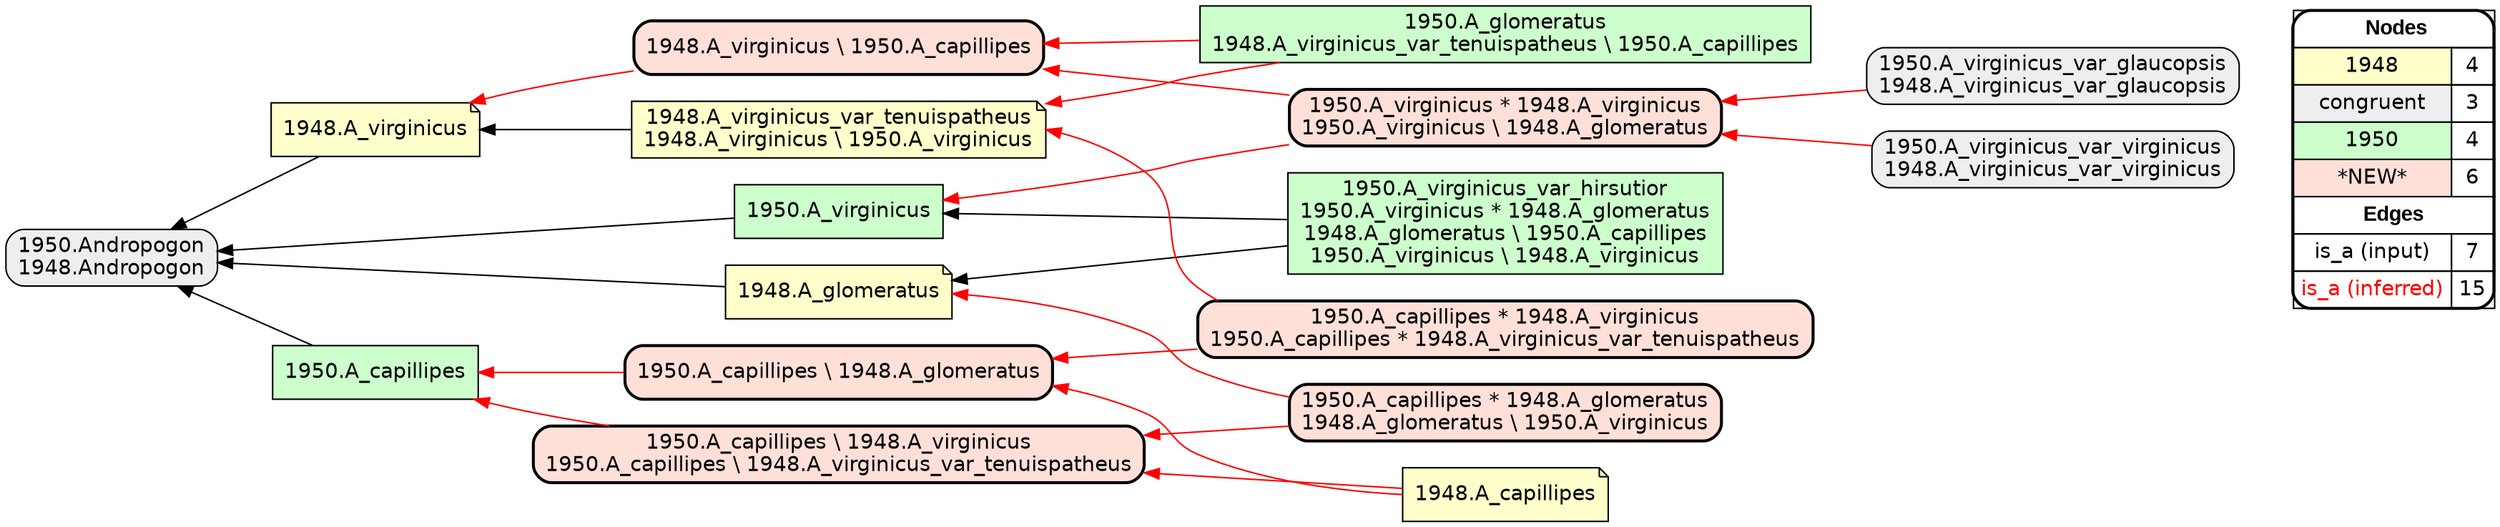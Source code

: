 digraph{
rankdir=RL
node[shape=note style=filled fillcolor="#FFFFCC" fontname="helvetica"] 
"1948.A_virginicus"
"1948.A_capillipes"
"1948.A_glomeratus"
"1948.A_virginicus_var_tenuispatheus\n1948.A_virginicus \\ 1950.A_virginicus"
node[shape=box style="filled,rounded" fillcolor="#EEEEEE" fontname="helvetica"] 
"1950.A_virginicus_var_glaucopsis\n1948.A_virginicus_var_glaucopsis"
"1950.Andropogon\n1948.Andropogon"
"1950.A_virginicus_var_virginicus\n1948.A_virginicus_var_virginicus"
node[shape=box style=filled fillcolor="#CCFFCC" fontname="helvetica"] 
"1950.A_virginicus_var_hirsutior\n1950.A_virginicus * 1948.A_glomeratus\n1948.A_glomeratus \\ 1950.A_capillipes\n1950.A_virginicus \\ 1948.A_virginicus"
"1950.A_virginicus"
"1950.A_capillipes"
"1950.A_glomeratus\n1948.A_virginicus_var_tenuispatheus \\ 1950.A_capillipes"
node[shape=box style="filled,rounded,bold" fillcolor="#FFE0D8" fontname="helvetica"] 
"1950.A_capillipes \\ 1948.A_virginicus\n1950.A_capillipes \\ 1948.A_virginicus_var_tenuispatheus"
"1950.A_capillipes * 1948.A_glomeratus\n1948.A_glomeratus \\ 1950.A_virginicus"
"1950.A_virginicus * 1948.A_virginicus\n1950.A_virginicus \\ 1948.A_glomeratus"
"1950.A_capillipes \\ 1948.A_glomeratus"
"1948.A_virginicus \\ 1950.A_capillipes"
"1950.A_capillipes * 1948.A_virginicus\n1950.A_capillipes * 1948.A_virginicus_var_tenuispatheus"
edge[arrowhead=normal style=dotted color="#000000" constraint=true penwidth=1]
edge[arrowhead=normal style=solid color="#000000" constraint=true penwidth=1]
"1948.A_virginicus" -> "1950.Andropogon\n1948.Andropogon"
"1950.A_virginicus_var_hirsutior\n1950.A_virginicus * 1948.A_glomeratus\n1948.A_glomeratus \\ 1950.A_capillipes\n1950.A_virginicus \\ 1948.A_virginicus" -> "1948.A_glomeratus"
"1948.A_glomeratus" -> "1950.Andropogon\n1948.Andropogon"
"1950.A_virginicus_var_hirsutior\n1950.A_virginicus * 1948.A_glomeratus\n1948.A_glomeratus \\ 1950.A_capillipes\n1950.A_virginicus \\ 1948.A_virginicus" -> "1950.A_virginicus"
"1950.A_virginicus" -> "1950.Andropogon\n1948.Andropogon"
"1950.A_capillipes" -> "1950.Andropogon\n1948.Andropogon"
"1948.A_virginicus_var_tenuispatheus\n1948.A_virginicus \\ 1950.A_virginicus" -> "1948.A_virginicus"
edge[arrowhead=normal style=solid color="#FF0000" constraint=true penwidth=1]
"1950.A_virginicus_var_virginicus\n1948.A_virginicus_var_virginicus" -> "1950.A_virginicus * 1948.A_virginicus\n1950.A_virginicus \\ 1948.A_glomeratus"
"1950.A_glomeratus\n1948.A_virginicus_var_tenuispatheus \\ 1950.A_capillipes" -> "1948.A_virginicus_var_tenuispatheus\n1948.A_virginicus \\ 1950.A_virginicus"
"1948.A_capillipes" -> "1950.A_capillipes \\ 1948.A_virginicus\n1950.A_capillipes \\ 1948.A_virginicus_var_tenuispatheus"
"1950.A_virginicus_var_glaucopsis\n1948.A_virginicus_var_glaucopsis" -> "1950.A_virginicus * 1948.A_virginicus\n1950.A_virginicus \\ 1948.A_glomeratus"
"1948.A_virginicus \\ 1950.A_capillipes" -> "1948.A_virginicus"
"1948.A_capillipes" -> "1950.A_capillipes \\ 1948.A_glomeratus"
"1950.A_capillipes * 1948.A_virginicus\n1950.A_capillipes * 1948.A_virginicus_var_tenuispatheus" -> "1948.A_virginicus_var_tenuispatheus\n1948.A_virginicus \\ 1950.A_virginicus"
"1950.A_virginicus * 1948.A_virginicus\n1950.A_virginicus \\ 1948.A_glomeratus" -> "1948.A_virginicus \\ 1950.A_capillipes"
"1950.A_capillipes \\ 1948.A_virginicus\n1950.A_capillipes \\ 1948.A_virginicus_var_tenuispatheus" -> "1950.A_capillipes"
"1950.A_capillipes * 1948.A_virginicus\n1950.A_capillipes * 1948.A_virginicus_var_tenuispatheus" -> "1950.A_capillipes \\ 1948.A_glomeratus"
"1950.A_virginicus * 1948.A_virginicus\n1950.A_virginicus \\ 1948.A_glomeratus" -> "1950.A_virginicus"
"1950.A_capillipes * 1948.A_glomeratus\n1948.A_glomeratus \\ 1950.A_virginicus" -> "1950.A_capillipes \\ 1948.A_virginicus\n1950.A_capillipes \\ 1948.A_virginicus_var_tenuispatheus"
"1950.A_capillipes \\ 1948.A_glomeratus" -> "1950.A_capillipes"
"1950.A_glomeratus\n1948.A_virginicus_var_tenuispatheus \\ 1950.A_capillipes" -> "1948.A_virginicus \\ 1950.A_capillipes"
"1950.A_capillipes * 1948.A_glomeratus\n1948.A_glomeratus \\ 1950.A_virginicus" -> "1948.A_glomeratus"
node[shape=box] 
{rank=source Legend [fillcolor= white margin=0 label=< 
 <TABLE BORDER="0" CELLBORDER="1" CELLSPACING="0" CELLPADDING="4"> 
<TR> <TD COLSPAN="2"><font face="Arial Black"> Nodes</font></TD> </TR> 
<TR> 
 <TD bgcolor="#FFFFCC" fontname="helvetica">1948</TD> 
 <TD>4</TD> 
 </TR> 
<TR> 
 <TD bgcolor="#EEEEEE" fontname="helvetica">congruent</TD> 
 <TD>3</TD> 
 </TR> 
<TR> 
 <TD bgcolor="#CCFFCC" fontname="helvetica">1950</TD> 
 <TD>4</TD> 
 </TR> 
<TR> 
 <TD bgcolor="#FFE0D8" fontname="helvetica">*NEW*</TD> 
 <TD>6</TD> 
 </TR> 
<TR> <TD COLSPAN="2"><font face = "Arial Black"> Edges </font></TD> </TR> 
<TR> 
 <TD><font color ="#000000">is_a (input)</font></TD><TD>7</TD>
</TR>
<TR> 
 <TD><font color ="#FF0000">is_a (inferred)</font></TD><TD>15</TD>
</TR>
</TABLE> 
 >] } 
}